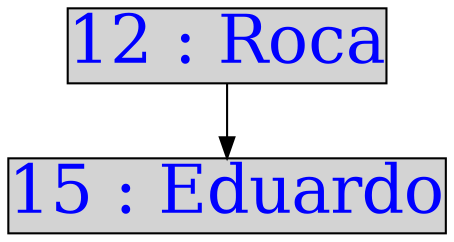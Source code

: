 digraph lista{
rankdir=UD
node [margin=0 fontcolor=blue fontsize=32 width=0.5 shape=box style=filled]
nodo705927765[label="12 : Roca"];
nodo366712642[label="15 : Eduardo"];
nodo705927765->nodo366712642;


 }

